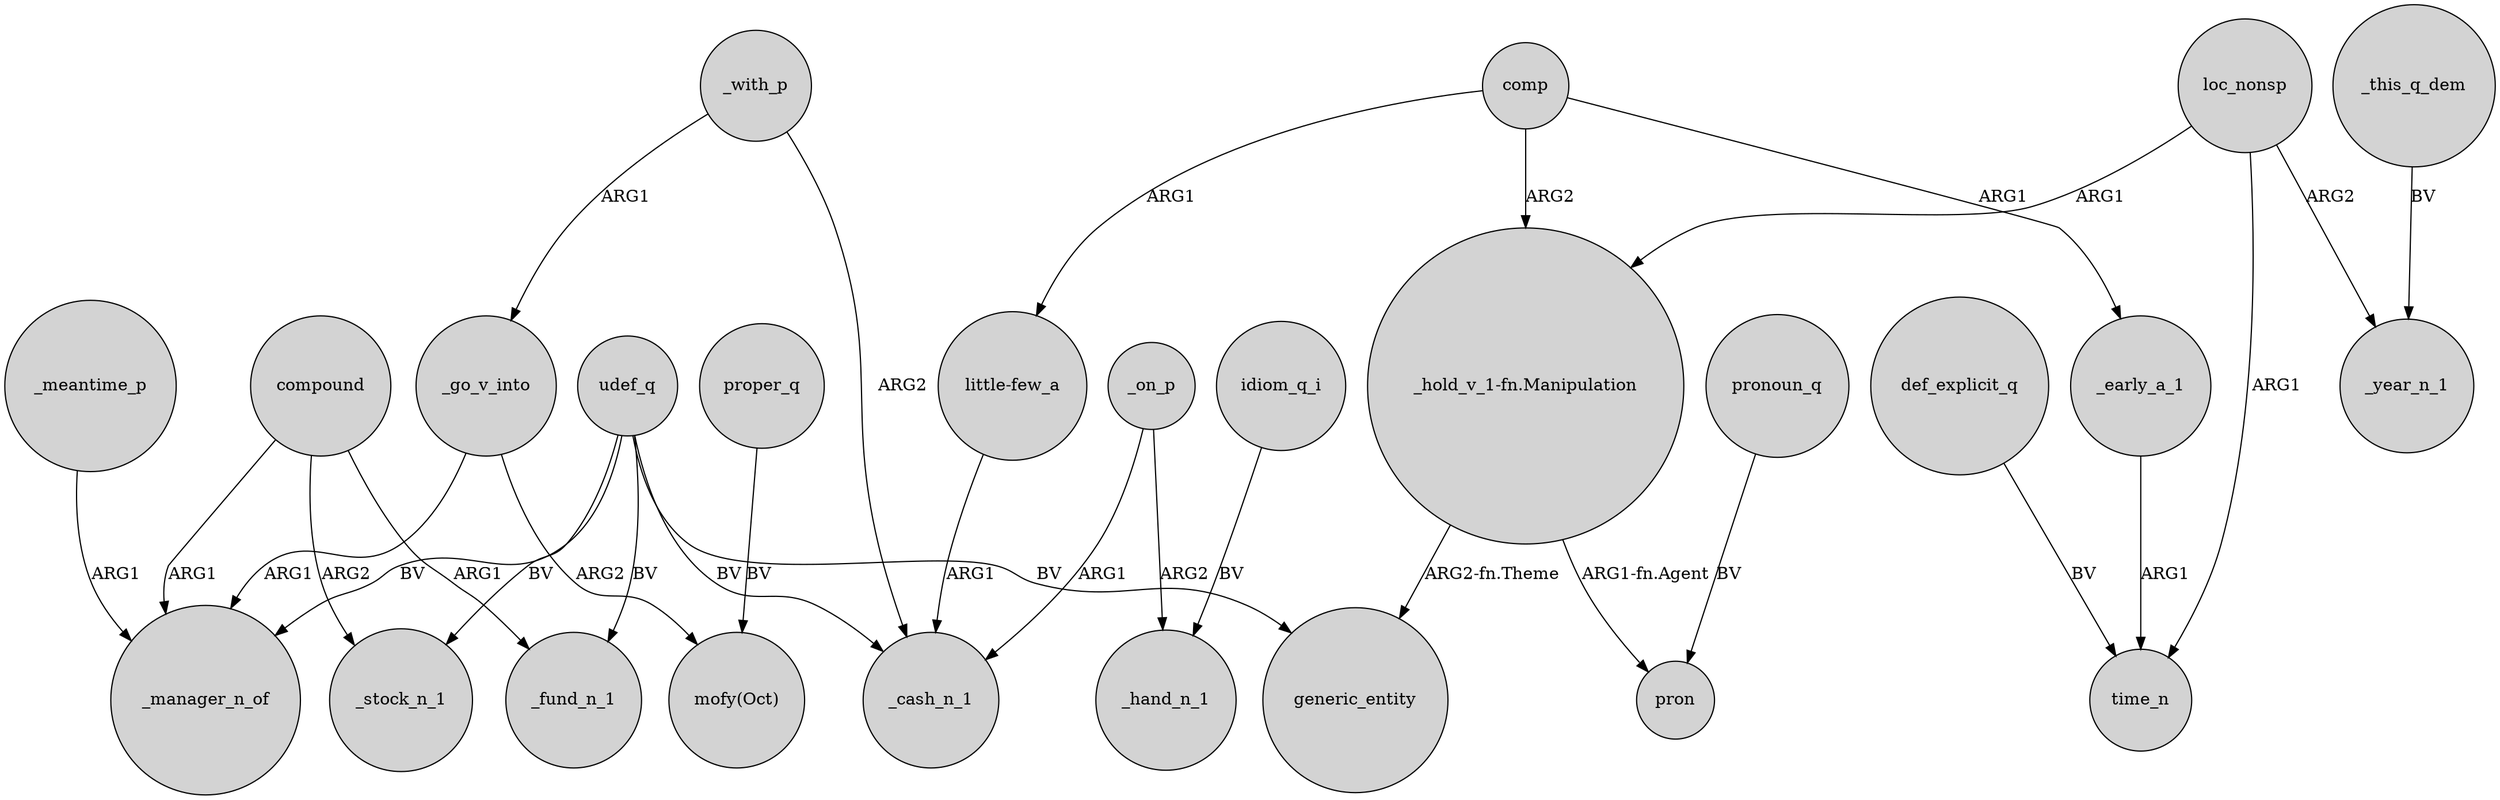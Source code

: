 digraph {
	node [shape=circle style=filled]
	_meantime_p -> _manager_n_of [label=ARG1]
	compound -> _manager_n_of [label=ARG1]
	udef_q -> generic_entity [label=BV]
	"_hold_v_1-fn.Manipulation" -> pron [label="ARG1-fn.Agent"]
	idiom_q_i -> _hand_n_1 [label=BV]
	def_explicit_q -> time_n [label=BV]
	"_hold_v_1-fn.Manipulation" -> generic_entity [label="ARG2-fn.Theme"]
	udef_q -> _cash_n_1 [label=BV]
	proper_q -> "mofy(Oct)" [label=BV]
	comp -> "_hold_v_1-fn.Manipulation" [label=ARG2]
	loc_nonsp -> "_hold_v_1-fn.Manipulation" [label=ARG1]
	loc_nonsp -> time_n [label=ARG1]
	compound -> _stock_n_1 [label=ARG2]
	pronoun_q -> pron [label=BV]
	udef_q -> _stock_n_1 [label=BV]
	_with_p -> _cash_n_1 [label=ARG2]
	_on_p -> _cash_n_1 [label=ARG1]
	comp -> "little-few_a" [label=ARG1]
	loc_nonsp -> _year_n_1 [label=ARG2]
	udef_q -> _fund_n_1 [label=BV]
	udef_q -> _manager_n_of [label=BV]
	_go_v_into -> _manager_n_of [label=ARG1]
	_early_a_1 -> time_n [label=ARG1]
	"little-few_a" -> _cash_n_1 [label=ARG1]
	_on_p -> _hand_n_1 [label=ARG2]
	_go_v_into -> "mofy(Oct)" [label=ARG2]
	_with_p -> _go_v_into [label=ARG1]
	comp -> _early_a_1 [label=ARG1]
	compound -> _fund_n_1 [label=ARG1]
	_this_q_dem -> _year_n_1 [label=BV]
}
